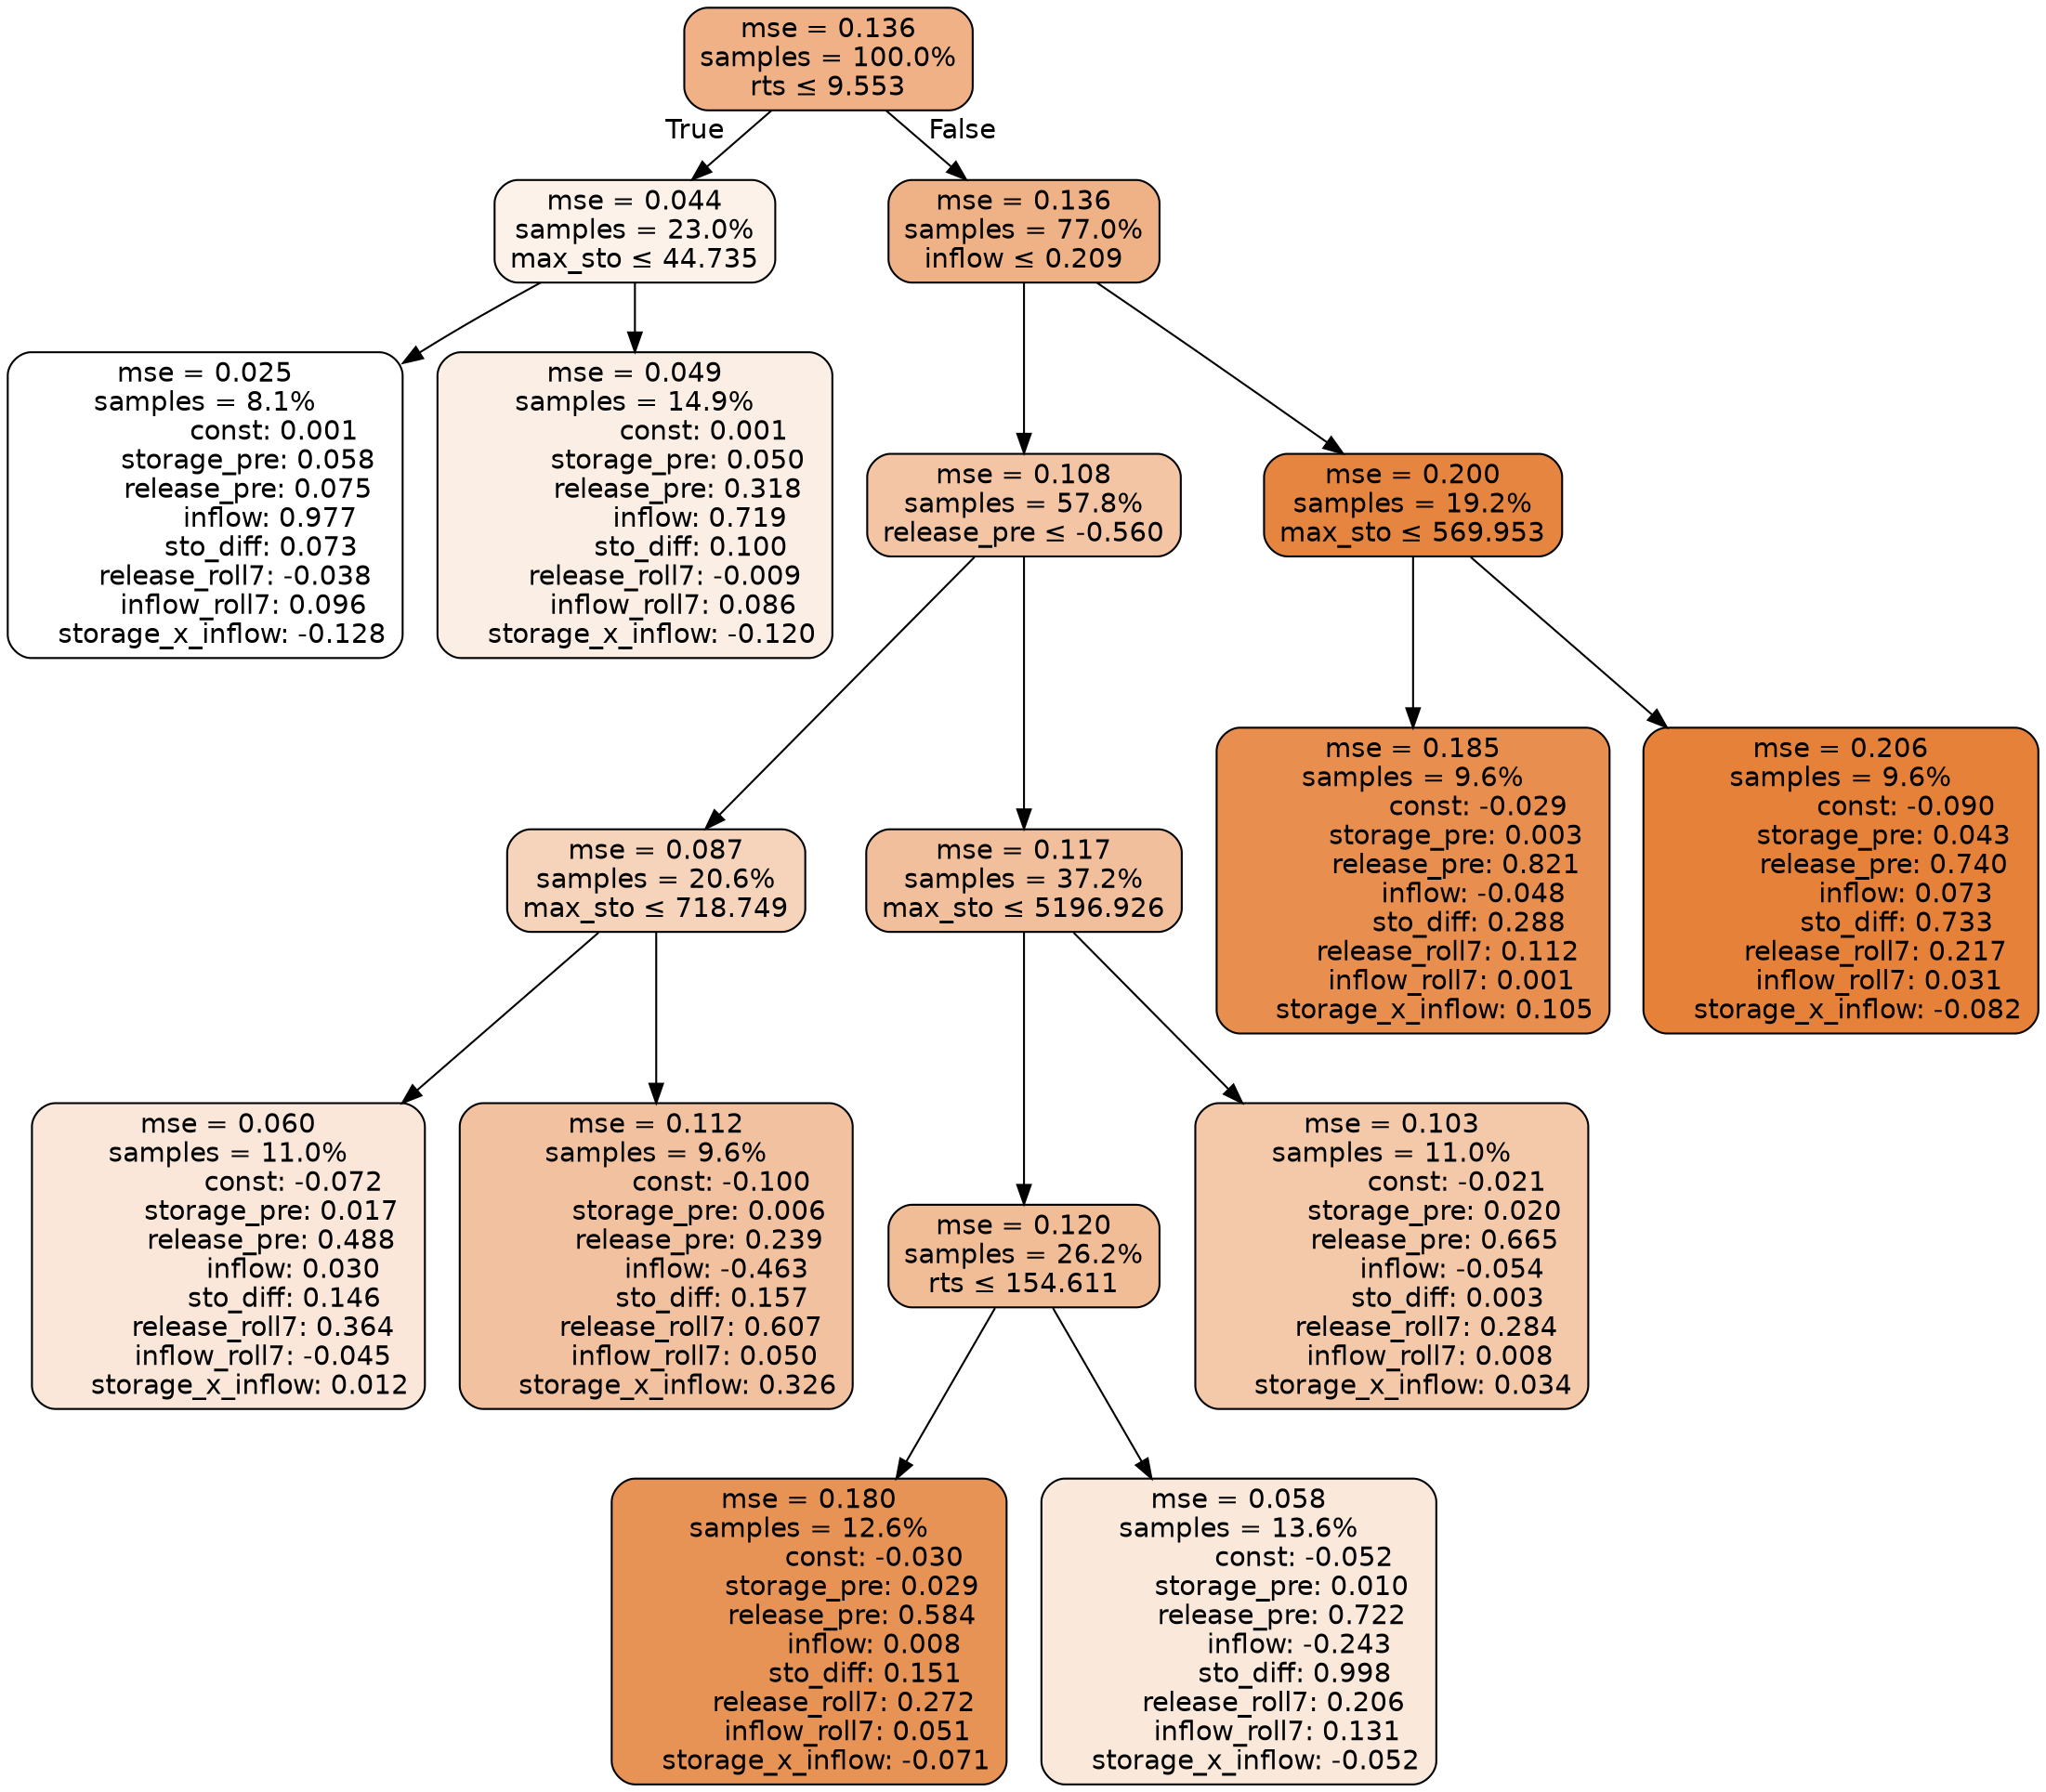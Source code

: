 digraph tree {
bgcolor="transparent"
node [shape=rectangle, style="filled, rounded", color="black", fontname=helvetica] ;
edge [fontname=helvetica] ;
	"0" [label="mse = 0.136
samples = 100.0%
rts &le; 9.553", fillcolor="#efb185"]
	"1" [label="mse = 0.044
samples = 23.0%
max_sto &le; 44.735", fillcolor="#fcf2ea"]
	"2" [label="mse = 0.025
samples = 8.1%
                const: 0.001
          storage_pre: 0.058
          release_pre: 0.075
               inflow: 0.977
             sto_diff: 0.073
       release_roll7: -0.038
         inflow_roll7: 0.096
    storage_x_inflow: -0.128", fillcolor="#ffffff"]
	"3" [label="mse = 0.049
samples = 14.9%
                const: 0.001
          storage_pre: 0.050
          release_pre: 0.318
               inflow: 0.719
             sto_diff: 0.100
       release_roll7: -0.009
         inflow_roll7: 0.086
    storage_x_inflow: -0.120", fillcolor="#fbeee4"]
	"4" [label="mse = 0.136
samples = 77.0%
inflow &le; 0.209", fillcolor="#efb286"]
	"5" [label="mse = 0.108
samples = 57.8%
release_pre &le; -0.560", fillcolor="#f3c5a4"]
	"6" [label="mse = 0.087
samples = 20.6%
max_sto &le; 718.749", fillcolor="#f6d4bb"]
	"7" [label="mse = 0.060
samples = 11.0%
               const: -0.072
          storage_pre: 0.017
          release_pre: 0.488
               inflow: 0.030
             sto_diff: 0.146
        release_roll7: 0.364
        inflow_roll7: -0.045
     storage_x_inflow: 0.012", fillcolor="#fae7d9"]
	"8" [label="mse = 0.112
samples = 9.6%
               const: -0.100
          storage_pre: 0.006
          release_pre: 0.239
              inflow: -0.463
             sto_diff: 0.157
        release_roll7: 0.607
         inflow_roll7: 0.050
     storage_x_inflow: 0.326", fillcolor="#f2c2a0"]
	"9" [label="mse = 0.117
samples = 37.2%
max_sto &le; 5196.926", fillcolor="#f1bf9b"]
	"10" [label="mse = 0.120
samples = 26.2%
rts &le; 154.611", fillcolor="#f1bd97"]
	"11" [label="mse = 0.180
samples = 12.6%
               const: -0.030
          storage_pre: 0.029
          release_pre: 0.584
               inflow: 0.008
             sto_diff: 0.151
        release_roll7: 0.272
         inflow_roll7: 0.051
    storage_x_inflow: -0.071", fillcolor="#e89356"]
	"12" [label="mse = 0.058
samples = 13.6%
               const: -0.052
          storage_pre: 0.010
          release_pre: 0.722
              inflow: -0.243
             sto_diff: 0.998
        release_roll7: 0.206
         inflow_roll7: 0.131
    storage_x_inflow: -0.052", fillcolor="#fae8da"]
	"13" [label="mse = 0.103
samples = 11.0%
               const: -0.021
          storage_pre: 0.020
          release_pre: 0.665
              inflow: -0.054
             sto_diff: 0.003
        release_roll7: 0.284
         inflow_roll7: 0.008
     storage_x_inflow: 0.034", fillcolor="#f3c9aa"]
	"14" [label="mse = 0.200
samples = 19.2%
max_sto &le; 569.953", fillcolor="#e5853f"]
	"15" [label="mse = 0.185
samples = 9.6%
               const: -0.029
          storage_pre: 0.003
          release_pre: 0.821
              inflow: -0.048
             sto_diff: 0.288
        release_roll7: 0.112
         inflow_roll7: 0.001
     storage_x_inflow: 0.105", fillcolor="#e88f50"]
	"16" [label="mse = 0.206
samples = 9.6%
               const: -0.090
          storage_pre: 0.043
          release_pre: 0.740
               inflow: 0.073
             sto_diff: 0.733
        release_roll7: 0.217
         inflow_roll7: 0.031
    storage_x_inflow: -0.082", fillcolor="#e58139"]

	"0" -> "1" [labeldistance=2.5, labelangle=45, headlabel="True"]
	"1" -> "2"
	"1" -> "3"
	"0" -> "4" [labeldistance=2.5, labelangle=-45, headlabel="False"]
	"4" -> "5"
	"5" -> "6"
	"6" -> "7"
	"6" -> "8"
	"5" -> "9"
	"9" -> "10"
	"10" -> "11"
	"10" -> "12"
	"9" -> "13"
	"4" -> "14"
	"14" -> "15"
	"14" -> "16"
}